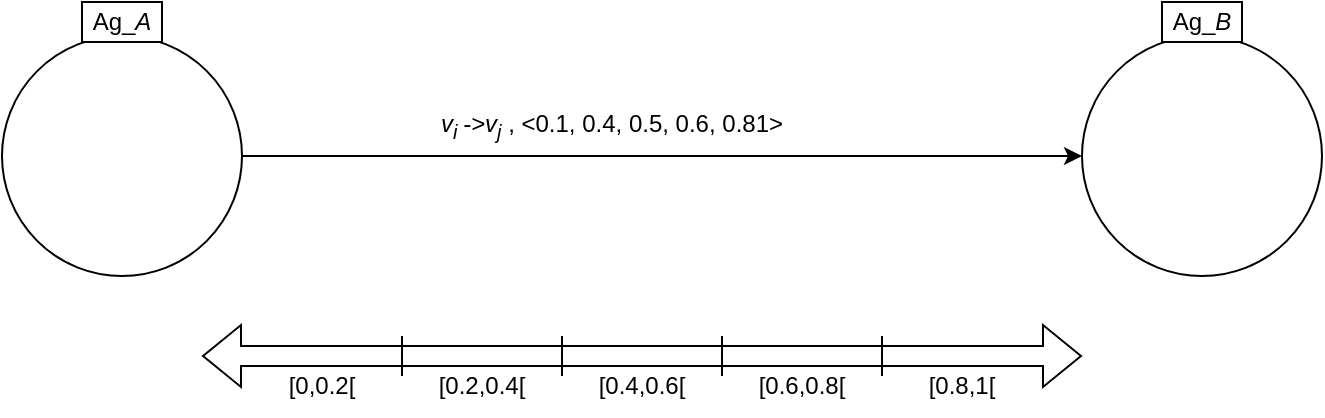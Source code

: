 <mxfile version="24.1.0" type="github">
  <diagram name="Page-1" id="LqIAJE4S_lniL55LiCI9">
    <mxGraphModel dx="1136" dy="697" grid="1" gridSize="10" guides="1" tooltips="1" connect="1" arrows="1" fold="1" page="1" pageScale="1" pageWidth="827" pageHeight="1169" math="0" shadow="0">
      <root>
        <mxCell id="0" />
        <mxCell id="1" parent="0" />
        <mxCell id="yN322FvcS3JYn2dd1io0-1" value="" style="endArrow=classic;html=1;rounded=0;" edge="1" parent="1" source="yN322FvcS3JYn2dd1io0-4" target="yN322FvcS3JYn2dd1io0-5">
          <mxGeometry width="50" height="50" relative="1" as="geometry">
            <mxPoint x="200" y="500" as="sourcePoint" />
            <mxPoint x="640" y="500" as="targetPoint" />
          </mxGeometry>
        </mxCell>
        <mxCell id="yN322FvcS3JYn2dd1io0-3" value="&lt;i&gt;v&lt;sub&gt;i &lt;/sub&gt;-&amp;gt;v&lt;sub&gt;j&lt;/sub&gt;&lt;/i&gt; , &amp;lt;0.1, 0.4, 0.5, 0.6, 0.81&amp;gt;" style="text;html=1;align=center;verticalAlign=middle;whiteSpace=wrap;rounded=0;" vertex="1" parent="1">
          <mxGeometry x="270" y="470" width="230" height="30" as="geometry" />
        </mxCell>
        <mxCell id="yN322FvcS3JYn2dd1io0-4" value="" style="ellipse;whiteSpace=wrap;html=1;aspect=fixed;" vertex="1" parent="1">
          <mxGeometry x="80" y="440" width="120" height="120" as="geometry" />
        </mxCell>
        <mxCell id="yN322FvcS3JYn2dd1io0-5" value="" style="ellipse;whiteSpace=wrap;html=1;aspect=fixed;" vertex="1" parent="1">
          <mxGeometry x="620" y="440" width="120" height="120" as="geometry" />
        </mxCell>
        <mxCell id="yN322FvcS3JYn2dd1io0-6" value="Ag_&lt;i&gt;A&lt;/i&gt;" style="rounded=0;whiteSpace=wrap;html=1;" vertex="1" parent="1">
          <mxGeometry x="120" y="423" width="40" height="20" as="geometry" />
        </mxCell>
        <mxCell id="yN322FvcS3JYn2dd1io0-7" value="Ag_&lt;i&gt;B&lt;/i&gt;" style="rounded=0;whiteSpace=wrap;html=1;" vertex="1" parent="1">
          <mxGeometry x="660" y="423" width="40" height="20" as="geometry" />
        </mxCell>
        <mxCell id="yN322FvcS3JYn2dd1io0-8" value="" style="shape=flexArrow;endArrow=classic;startArrow=classic;html=1;rounded=0;" edge="1" parent="1">
          <mxGeometry width="100" height="100" relative="1" as="geometry">
            <mxPoint x="180" y="600" as="sourcePoint" />
            <mxPoint x="620" y="600" as="targetPoint" />
          </mxGeometry>
        </mxCell>
        <mxCell id="yN322FvcS3JYn2dd1io0-9" value="" style="endArrow=none;html=1;rounded=0;" edge="1" parent="1">
          <mxGeometry width="50" height="50" relative="1" as="geometry">
            <mxPoint x="280" y="610" as="sourcePoint" />
            <mxPoint x="280" y="590" as="targetPoint" />
          </mxGeometry>
        </mxCell>
        <mxCell id="yN322FvcS3JYn2dd1io0-10" value="" style="endArrow=none;html=1;rounded=0;" edge="1" parent="1">
          <mxGeometry width="50" height="50" relative="1" as="geometry">
            <mxPoint x="360" y="610" as="sourcePoint" />
            <mxPoint x="360" y="590" as="targetPoint" />
          </mxGeometry>
        </mxCell>
        <mxCell id="yN322FvcS3JYn2dd1io0-11" value="" style="endArrow=none;html=1;rounded=0;" edge="1" parent="1">
          <mxGeometry width="50" height="50" relative="1" as="geometry">
            <mxPoint x="440" y="610" as="sourcePoint" />
            <mxPoint x="440" y="590" as="targetPoint" />
          </mxGeometry>
        </mxCell>
        <mxCell id="yN322FvcS3JYn2dd1io0-12" value="" style="endArrow=none;html=1;rounded=0;" edge="1" parent="1">
          <mxGeometry width="50" height="50" relative="1" as="geometry">
            <mxPoint x="520" y="610" as="sourcePoint" />
            <mxPoint x="520" y="590" as="targetPoint" />
          </mxGeometry>
        </mxCell>
        <mxCell id="yN322FvcS3JYn2dd1io0-13" value="[0,0.2[" style="text;html=1;align=center;verticalAlign=middle;whiteSpace=wrap;rounded=0;" vertex="1" parent="1">
          <mxGeometry x="210" y="600" width="60" height="30" as="geometry" />
        </mxCell>
        <mxCell id="yN322FvcS3JYn2dd1io0-14" value="[0.2,0.4[" style="text;html=1;align=center;verticalAlign=middle;whiteSpace=wrap;rounded=0;" vertex="1" parent="1">
          <mxGeometry x="290" y="600" width="60" height="30" as="geometry" />
        </mxCell>
        <mxCell id="yN322FvcS3JYn2dd1io0-15" value="[0.4,0.6[" style="text;html=1;align=center;verticalAlign=middle;whiteSpace=wrap;rounded=0;" vertex="1" parent="1">
          <mxGeometry x="370" y="600" width="60" height="30" as="geometry" />
        </mxCell>
        <mxCell id="yN322FvcS3JYn2dd1io0-16" value="[0.6,0.8[" style="text;html=1;align=center;verticalAlign=middle;whiteSpace=wrap;rounded=0;" vertex="1" parent="1">
          <mxGeometry x="450" y="600" width="60" height="30" as="geometry" />
        </mxCell>
        <mxCell id="yN322FvcS3JYn2dd1io0-17" value="[0.8,1[" style="text;html=1;align=center;verticalAlign=middle;whiteSpace=wrap;rounded=0;" vertex="1" parent="1">
          <mxGeometry x="530" y="600" width="60" height="30" as="geometry" />
        </mxCell>
      </root>
    </mxGraphModel>
  </diagram>
</mxfile>
